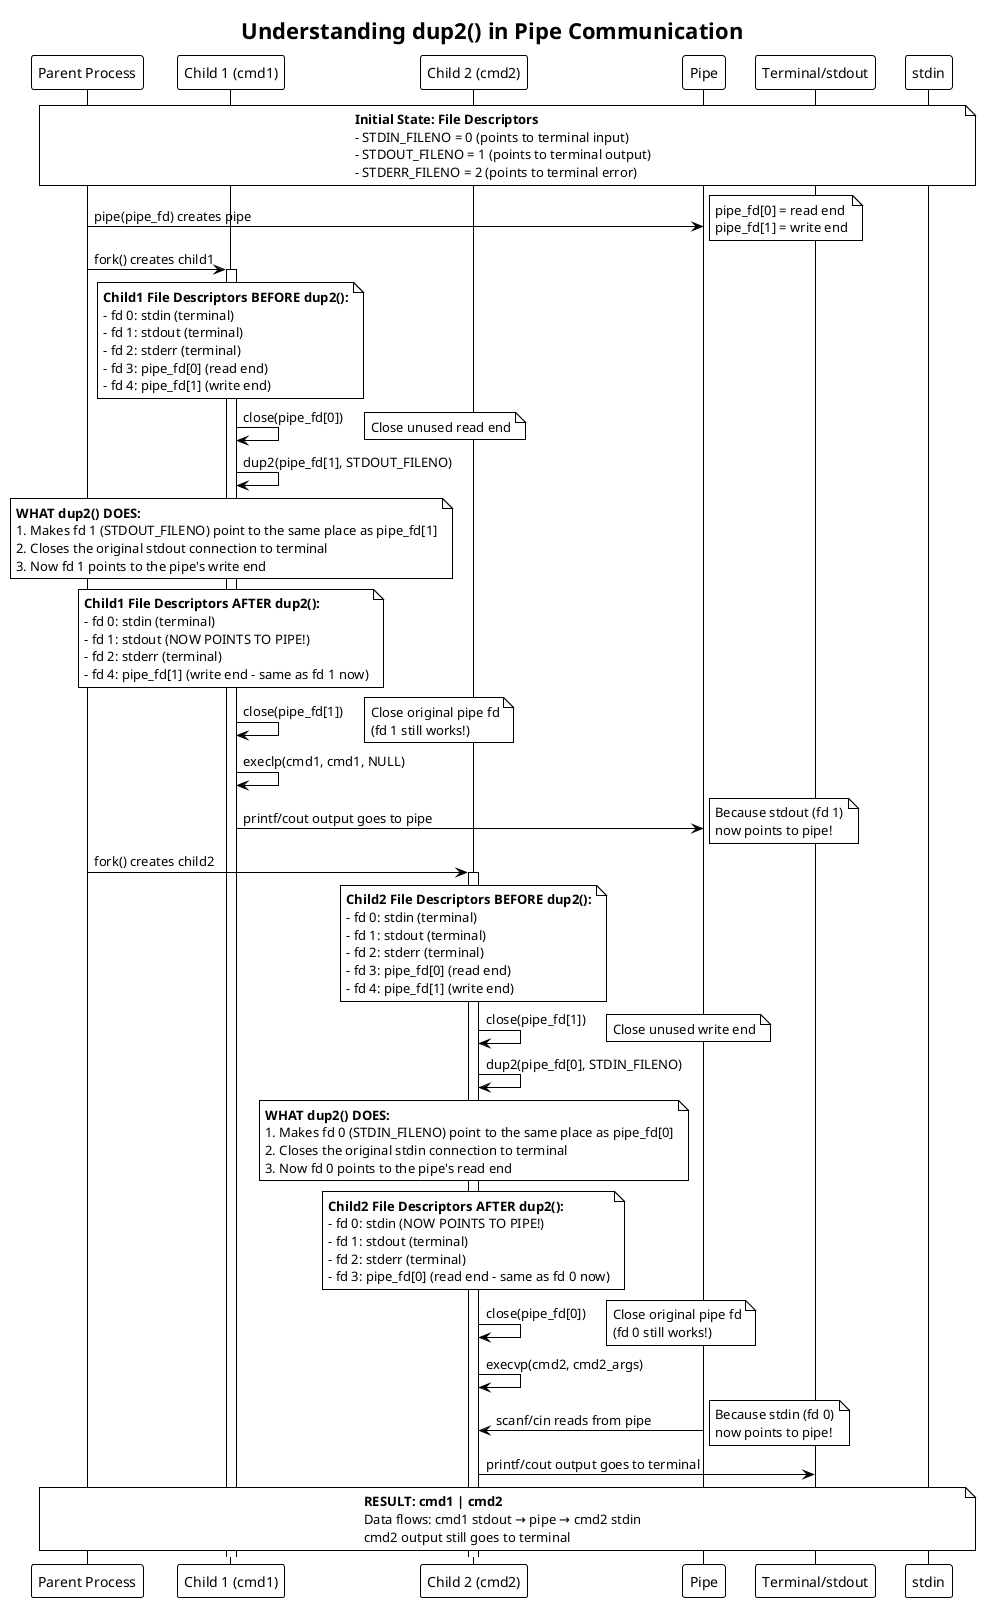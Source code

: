 @startuml dup2_explanation
!theme plain
title Understanding dup2() in Pipe Communication

participant "Parent Process" as Parent
participant "Child 1 (cmd1)" as Child1
participant "Child 2 (cmd2)" as Child2
participant "Pipe" as Pipe
participant "Terminal/stdout" as Terminal
participant "stdin" as Stdin

note over Parent, Stdin
**Initial State: File Descriptors**
- STDIN_FILENO = 0 (points to terminal input)
- STDOUT_FILENO = 1 (points to terminal output)
- STDERR_FILENO = 2 (points to terminal error)
end note

Parent -> Pipe: pipe(pipe_fd) creates pipe
note right: pipe_fd[0] = read end\npipe_fd[1] = write end

Parent -> Child1: fork() creates child1
activate Child1

note over Child1
**Child1 File Descriptors BEFORE dup2():**
- fd 0: stdin (terminal)
- fd 1: stdout (terminal) 
- fd 2: stderr (terminal)
- fd 3: pipe_fd[0] (read end)
- fd 4: pipe_fd[1] (write end)
end note

Child1 -> Child1: close(pipe_fd[0])
note right: Close unused read end

Child1 -> Child1: dup2(pipe_fd[1], STDOUT_FILENO)
note over Child1
**WHAT dup2() DOES:**
1. Makes fd 1 (STDOUT_FILENO) point to the same place as pipe_fd[1]
2. Closes the original stdout connection to terminal
3. Now fd 1 points to the pipe's write end
end note

note over Child1
**Child1 File Descriptors AFTER dup2():**
- fd 0: stdin (terminal)
- fd 1: stdout (NOW POINTS TO PIPE!) 
- fd 2: stderr (terminal)
- fd 4: pipe_fd[1] (write end - same as fd 1 now)
end note

Child1 -> Child1: close(pipe_fd[1])
note right: Close original pipe fd\n(fd 1 still works!)

Child1 -> Child1: execlp(cmd1, cmd1, NULL)
Child1 -> Pipe: printf/cout output goes to pipe
note right: Because stdout (fd 1)\nnow points to pipe!

Parent -> Child2: fork() creates child2
activate Child2

note over Child2
**Child2 File Descriptors BEFORE dup2():**
- fd 0: stdin (terminal)
- fd 1: stdout (terminal)
- fd 2: stderr (terminal)
- fd 3: pipe_fd[0] (read end)
- fd 4: pipe_fd[1] (write end)
end note

Child2 -> Child2: close(pipe_fd[1])
note right: Close unused write end

Child2 -> Child2: dup2(pipe_fd[0], STDIN_FILENO)
note over Child2
**WHAT dup2() DOES:**
1. Makes fd 0 (STDIN_FILENO) point to the same place as pipe_fd[0]
2. Closes the original stdin connection to terminal
3. Now fd 0 points to the pipe's read end
end note

note over Child2
**Child2 File Descriptors AFTER dup2():**
- fd 0: stdin (NOW POINTS TO PIPE!)
- fd 1: stdout (terminal)
- fd 2: stderr (terminal)
- fd 3: pipe_fd[0] (read end - same as fd 0 now)
end note

Child2 -> Child2: close(pipe_fd[0])
note right: Close original pipe fd\n(fd 0 still works!)

Child2 -> Child2: execvp(cmd2, cmd2_args)
Pipe -> Child2: scanf/cin reads from pipe
note right: Because stdin (fd 0)\nnow points to pipe!

Child2 -> Terminal: printf/cout output goes to terminal

note over Parent, Stdin
**RESULT: cmd1 | cmd2**
Data flows: cmd1 stdout → pipe → cmd2 stdin
cmd2 output still goes to terminal
end note

@enduml
